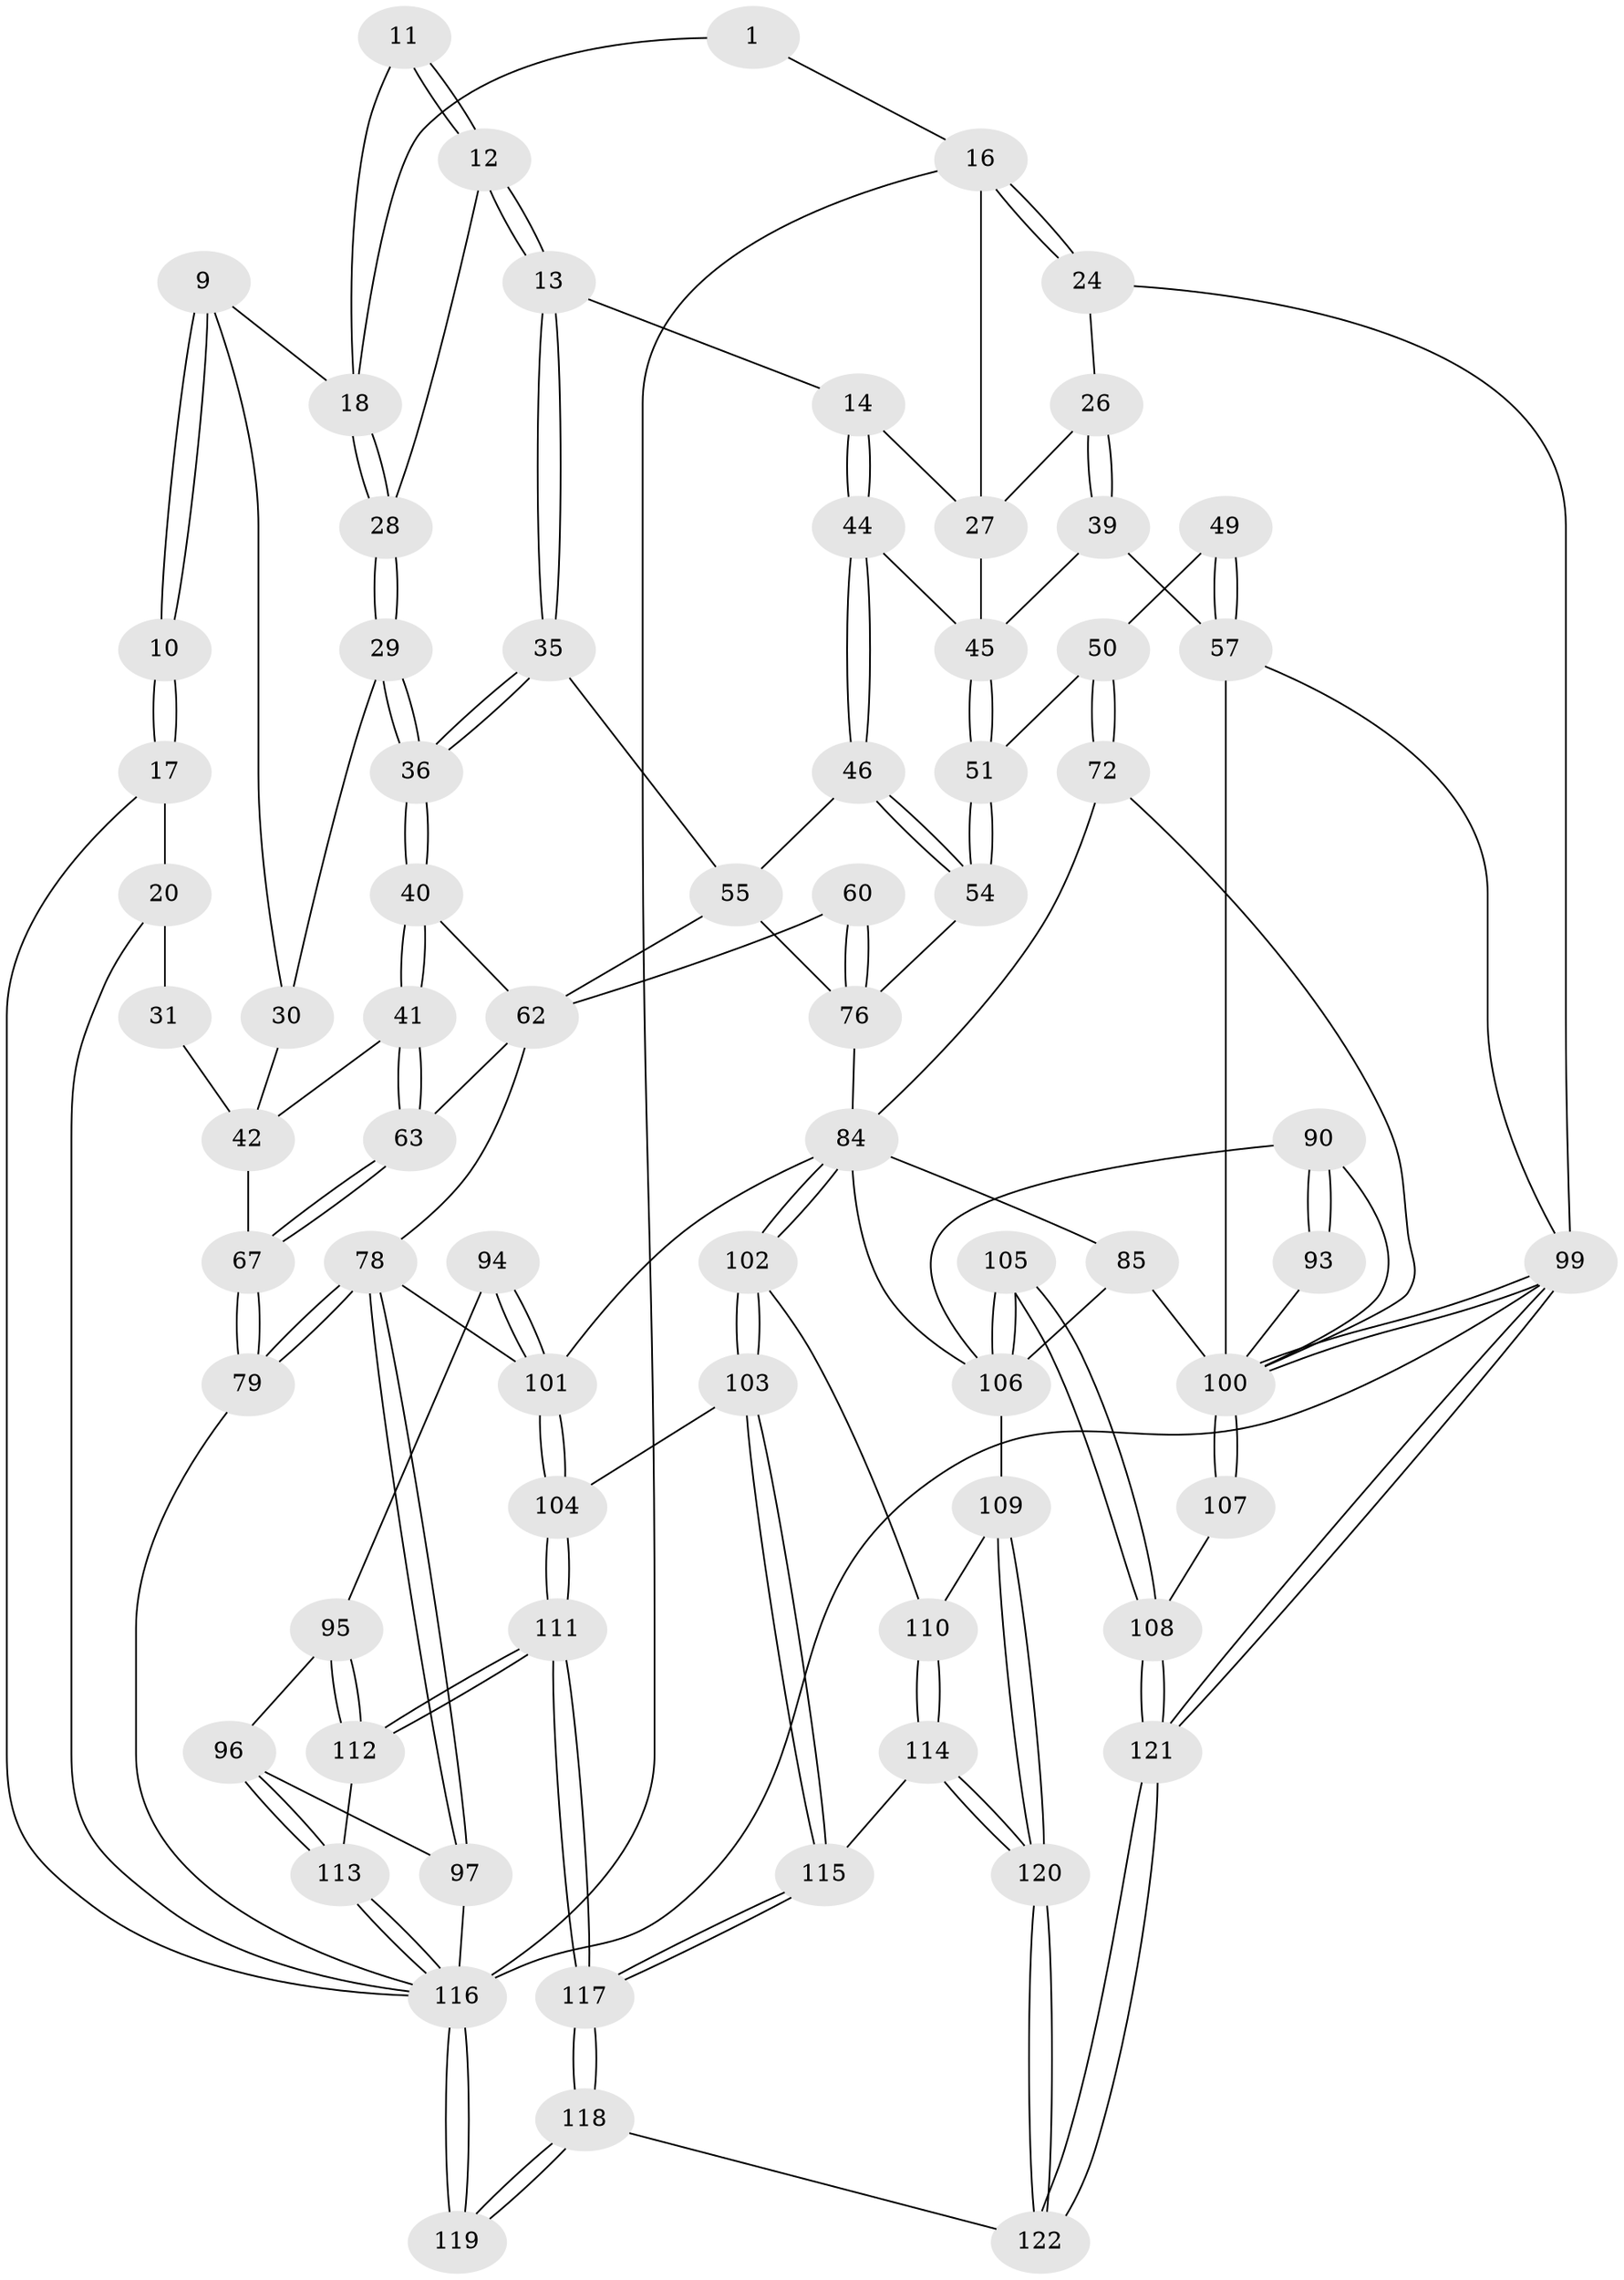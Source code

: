// original degree distribution, {3: 0.01639344262295082, 4: 0.2459016393442623, 6: 0.22950819672131148, 5: 0.5081967213114754}
// Generated by graph-tools (version 1.1) at 2025/04/03/04/25 22:04:59]
// undirected, 73 vertices, 171 edges
graph export_dot {
graph [start="1"]
  node [color=gray90,style=filled];
  1 [pos="+0.2250654290609683+0"];
  9 [pos="+0.1639055364331851+0.08253157420618651"];
  10 [pos="+0.14769858150701437+0.07528397746770073"];
  11 [pos="+0.3547429103826336+0.038483562511486935"];
  12 [pos="+0.40216602679497265+0.10407246972205225"];
  13 [pos="+0.47228778798457194+0.13057985427634547"];
  14 [pos="+0.4880793453200152+0.12121325795154671"];
  16 [pos="+0.6290716404256643+0",super="+2"];
  17 [pos="+0.12223301627900407+0.06955513142691995",super="+5+6"];
  18 [pos="+0.26169802164116396+0.08472500750356653",super="+8+7"];
  20 [pos="+0+0.04096716907839213",super="+19"];
  24 [pos="+1+0"];
  26 [pos="+0.8673754149364827+0.12206951749659498"];
  27 [pos="+0.7691955343326388+0.1301365002424813",super="+15"];
  28 [pos="+0.2718505299021604+0.1271425105444956"];
  29 [pos="+0.2485056361121488+0.15769726421211003"];
  30 [pos="+0.21385585908232915+0.16648094537433275",super="+21"];
  31 [pos="+0+0.08389725617648397",super="+23"];
  35 [pos="+0.4168025806460273+0.2708796130971165"];
  36 [pos="+0.37003096292456045+0.3066488115380856"];
  39 [pos="+0.9631770927508341+0.1955834775689473"];
  40 [pos="+0.34053182468616355+0.3550454815901141"];
  41 [pos="+0.3349238520783625+0.3591489756923686"];
  42 [pos="+0.16820630460324537+0.3417365227100798",super="+34+22+33"];
  44 [pos="+0.7060740921792371+0.263136845242699"];
  45 [pos="+0.9366756354711334+0.21246608738200087",super="+43"];
  46 [pos="+0.712406769205232+0.33334022135375957"];
  49 [pos="+0.8882315028901933+0.366913896352528"];
  50 [pos="+0.7446867930164576+0.3588579651341005"];
  51 [pos="+0.7433121094602168+0.3580798286022026"];
  54 [pos="+0.7325438236767102+0.3541342274565293"];
  55 [pos="+0.5104575514483324+0.42818941297380186",super="+48"];
  57 [pos="+1+0.5069186764330339",super="+37+38"];
  60 [pos="+0.4862153425831712+0.560456514931404"];
  62 [pos="+0.36311171952560295+0.5362454358693811",super="+61"];
  63 [pos="+0.3226583229076557+0.4995855920656742"];
  67 [pos="+0.1866730167792958+0.578954752551067",super="+52+53"];
  72 [pos="+0.7917136822354409+0.44287246019582843"];
  76 [pos="+0.5164672857982815+0.6710210508708079",super="+75+59"];
  78 [pos="+0.17068561926835038+0.648068969958451",super="+77"];
  79 [pos="+0.1685060095698708+0.6338275007991095",super="+64"];
  84 [pos="+0.6219342226447971+0.7615914545926472",super="+83+74+80"];
  85 [pos="+0.8167020599665699+0.6171077471110267"];
  90 [pos="+0.8624490387856774+0.7617681894765496",super="+89"];
  93 [pos="+0.9129299311920502+0.7834246464245379"];
  94 [pos="+0.34951480455845324+0.7649867299888359"];
  95 [pos="+0.34005725094370365+0.7740976844041186"];
  96 [pos="+0.2751225629282095+0.7829681479284429"];
  97 [pos="+0.13998474891677098+0.7653709516921551"];
  99 [pos="+1+1",super="+25"];
  100 [pos="+1+0.8498349114829329",super="+69+92"];
  101 [pos="+0.4744812766313061+0.8247515112644169",super="+81+82"];
  102 [pos="+0.6260557971599496+0.8280638618245567"];
  103 [pos="+0.5748239622674526+0.861668504798068"];
  104 [pos="+0.48011168247300723+0.8742448047967599"];
  105 [pos="+0.8203968100197684+0.8944163003699891"];
  106 [pos="+0.7529281892749361+0.8537616619103231",super="+91"];
  107 [pos="+0.9463995442650923+0.838478057221429"];
  108 [pos="+0.858056442395777+0.9327334945243734"];
  109 [pos="+0.7254446978776404+0.8616108529171944"];
  110 [pos="+0.6671665568695705+0.8538226233836014"];
  111 [pos="+0.4673946464285161+0.8942064771541534"];
  112 [pos="+0.358960197643563+0.843246599187155"];
  113 [pos="+0.3141369047676439+0.885480978146317"];
  114 [pos="+0.6362376587707989+0.971102471772354"];
  115 [pos="+0.6052199793339312+0.9445238881741703"];
  116 [pos="+0.19570942238598987+1",super="+98+65+66"];
  117 [pos="+0.45457407454065757+0.9585854729602625"];
  118 [pos="+0.36769332981321406+1"];
  119 [pos="+0.19789357295165466+1"];
  120 [pos="+0.6759652175217974+1"];
  121 [pos="+0.8891257715474111+1"];
  122 [pos="+0.7059085908485376+1"];
  1 -- 16;
  1 -- 18;
  9 -- 10;
  9 -- 10;
  9 -- 30;
  9 -- 18;
  10 -- 17 [weight=2];
  10 -- 17;
  11 -- 12;
  11 -- 12;
  11 -- 18 [weight=2];
  12 -- 13;
  12 -- 13;
  12 -- 28;
  13 -- 14;
  13 -- 35;
  13 -- 35;
  14 -- 44;
  14 -- 44;
  14 -- 27;
  16 -- 24;
  16 -- 24;
  16 -- 27;
  16 -- 116;
  17 -- 20;
  17 -- 116;
  18 -- 28;
  18 -- 28;
  20 -- 31 [weight=2];
  20 -- 116;
  24 -- 26;
  24 -- 99;
  26 -- 27;
  26 -- 39;
  26 -- 39;
  27 -- 45;
  28 -- 29;
  28 -- 29;
  29 -- 30;
  29 -- 36;
  29 -- 36;
  30 -- 42 [weight=2];
  31 -- 42 [weight=2];
  35 -- 36;
  35 -- 36;
  35 -- 55;
  36 -- 40;
  36 -- 40;
  39 -- 45;
  39 -- 57;
  40 -- 41;
  40 -- 41;
  40 -- 62;
  41 -- 42;
  41 -- 63;
  41 -- 63;
  42 -- 67 [weight=2];
  44 -- 46;
  44 -- 46;
  44 -- 45;
  45 -- 51;
  45 -- 51;
  46 -- 54;
  46 -- 54;
  46 -- 55;
  49 -- 50;
  49 -- 57 [weight=2];
  49 -- 57;
  50 -- 51;
  50 -- 72;
  50 -- 72;
  51 -- 54;
  51 -- 54;
  54 -- 76;
  55 -- 76 [weight=2];
  55 -- 62;
  57 -- 99;
  57 -- 100;
  60 -- 76 [weight=2];
  60 -- 76;
  60 -- 62;
  62 -- 63;
  62 -- 78;
  63 -- 67;
  63 -- 67;
  67 -- 79 [weight=2];
  67 -- 79;
  72 -- 84;
  72 -- 100;
  76 -- 84 [weight=2];
  78 -- 79;
  78 -- 79;
  78 -- 97;
  78 -- 97;
  78 -- 101;
  79 -- 116;
  84 -- 102;
  84 -- 102;
  84 -- 85;
  84 -- 101;
  84 -- 106;
  85 -- 100;
  85 -- 106;
  90 -- 93 [weight=2];
  90 -- 93;
  90 -- 100;
  90 -- 106;
  93 -- 100;
  94 -- 95;
  94 -- 101 [weight=2];
  94 -- 101;
  95 -- 96;
  95 -- 112;
  95 -- 112;
  96 -- 97;
  96 -- 113;
  96 -- 113;
  97 -- 116;
  99 -- 100;
  99 -- 100;
  99 -- 121;
  99 -- 121;
  99 -- 116 [weight=2];
  100 -- 107 [weight=2];
  100 -- 107;
  101 -- 104;
  101 -- 104;
  102 -- 103;
  102 -- 103;
  102 -- 110;
  103 -- 104;
  103 -- 115;
  103 -- 115;
  104 -- 111;
  104 -- 111;
  105 -- 106 [weight=2];
  105 -- 106;
  105 -- 108;
  105 -- 108;
  106 -- 109;
  107 -- 108;
  108 -- 121;
  108 -- 121;
  109 -- 110;
  109 -- 120;
  109 -- 120;
  110 -- 114;
  110 -- 114;
  111 -- 112;
  111 -- 112;
  111 -- 117;
  111 -- 117;
  112 -- 113;
  113 -- 116;
  113 -- 116;
  114 -- 115;
  114 -- 120;
  114 -- 120;
  115 -- 117;
  115 -- 117;
  116 -- 119 [weight=2];
  116 -- 119;
  117 -- 118;
  117 -- 118;
  118 -- 119;
  118 -- 119;
  118 -- 122;
  120 -- 122;
  120 -- 122;
  121 -- 122;
  121 -- 122;
}
